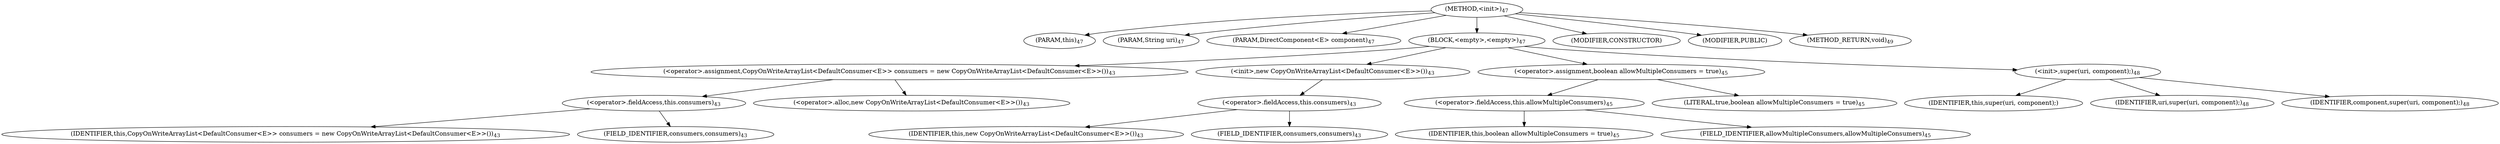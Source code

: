 digraph "&lt;init&gt;" {  
"30" [label = <(METHOD,&lt;init&gt;)<SUB>47</SUB>> ]
"4" [label = <(PARAM,this)<SUB>47</SUB>> ]
"31" [label = <(PARAM,String uri)<SUB>47</SUB>> ]
"32" [label = <(PARAM,DirectComponent&lt;E&gt; component)<SUB>47</SUB>> ]
"33" [label = <(BLOCK,&lt;empty&gt;,&lt;empty&gt;)<SUB>47</SUB>> ]
"34" [label = <(&lt;operator&gt;.assignment,CopyOnWriteArrayList&lt;DefaultConsumer&lt;E&gt;&gt; consumers = new CopyOnWriteArrayList&lt;DefaultConsumer&lt;E&gt;&gt;())<SUB>43</SUB>> ]
"35" [label = <(&lt;operator&gt;.fieldAccess,this.consumers)<SUB>43</SUB>> ]
"36" [label = <(IDENTIFIER,this,CopyOnWriteArrayList&lt;DefaultConsumer&lt;E&gt;&gt; consumers = new CopyOnWriteArrayList&lt;DefaultConsumer&lt;E&gt;&gt;())<SUB>43</SUB>> ]
"37" [label = <(FIELD_IDENTIFIER,consumers,consumers)<SUB>43</SUB>> ]
"38" [label = <(&lt;operator&gt;.alloc,new CopyOnWriteArrayList&lt;DefaultConsumer&lt;E&gt;&gt;())<SUB>43</SUB>> ]
"39" [label = <(&lt;init&gt;,new CopyOnWriteArrayList&lt;DefaultConsumer&lt;E&gt;&gt;())<SUB>43</SUB>> ]
"40" [label = <(&lt;operator&gt;.fieldAccess,this.consumers)<SUB>43</SUB>> ]
"41" [label = <(IDENTIFIER,this,new CopyOnWriteArrayList&lt;DefaultConsumer&lt;E&gt;&gt;())<SUB>43</SUB>> ]
"42" [label = <(FIELD_IDENTIFIER,consumers,consumers)<SUB>43</SUB>> ]
"43" [label = <(&lt;operator&gt;.assignment,boolean allowMultipleConsumers = true)<SUB>45</SUB>> ]
"44" [label = <(&lt;operator&gt;.fieldAccess,this.allowMultipleConsumers)<SUB>45</SUB>> ]
"45" [label = <(IDENTIFIER,this,boolean allowMultipleConsumers = true)<SUB>45</SUB>> ]
"46" [label = <(FIELD_IDENTIFIER,allowMultipleConsumers,allowMultipleConsumers)<SUB>45</SUB>> ]
"47" [label = <(LITERAL,true,boolean allowMultipleConsumers = true)<SUB>45</SUB>> ]
"48" [label = <(&lt;init&gt;,super(uri, component);)<SUB>48</SUB>> ]
"3" [label = <(IDENTIFIER,this,super(uri, component);)> ]
"49" [label = <(IDENTIFIER,uri,super(uri, component);)<SUB>48</SUB>> ]
"50" [label = <(IDENTIFIER,component,super(uri, component);)<SUB>48</SUB>> ]
"51" [label = <(MODIFIER,CONSTRUCTOR)> ]
"52" [label = <(MODIFIER,PUBLIC)> ]
"53" [label = <(METHOD_RETURN,void)<SUB>49</SUB>> ]
  "30" -> "4" 
  "30" -> "31" 
  "30" -> "32" 
  "30" -> "33" 
  "30" -> "51" 
  "30" -> "52" 
  "30" -> "53" 
  "33" -> "34" 
  "33" -> "39" 
  "33" -> "43" 
  "33" -> "48" 
  "34" -> "35" 
  "34" -> "38" 
  "35" -> "36" 
  "35" -> "37" 
  "39" -> "40" 
  "40" -> "41" 
  "40" -> "42" 
  "43" -> "44" 
  "43" -> "47" 
  "44" -> "45" 
  "44" -> "46" 
  "48" -> "3" 
  "48" -> "49" 
  "48" -> "50" 
}
